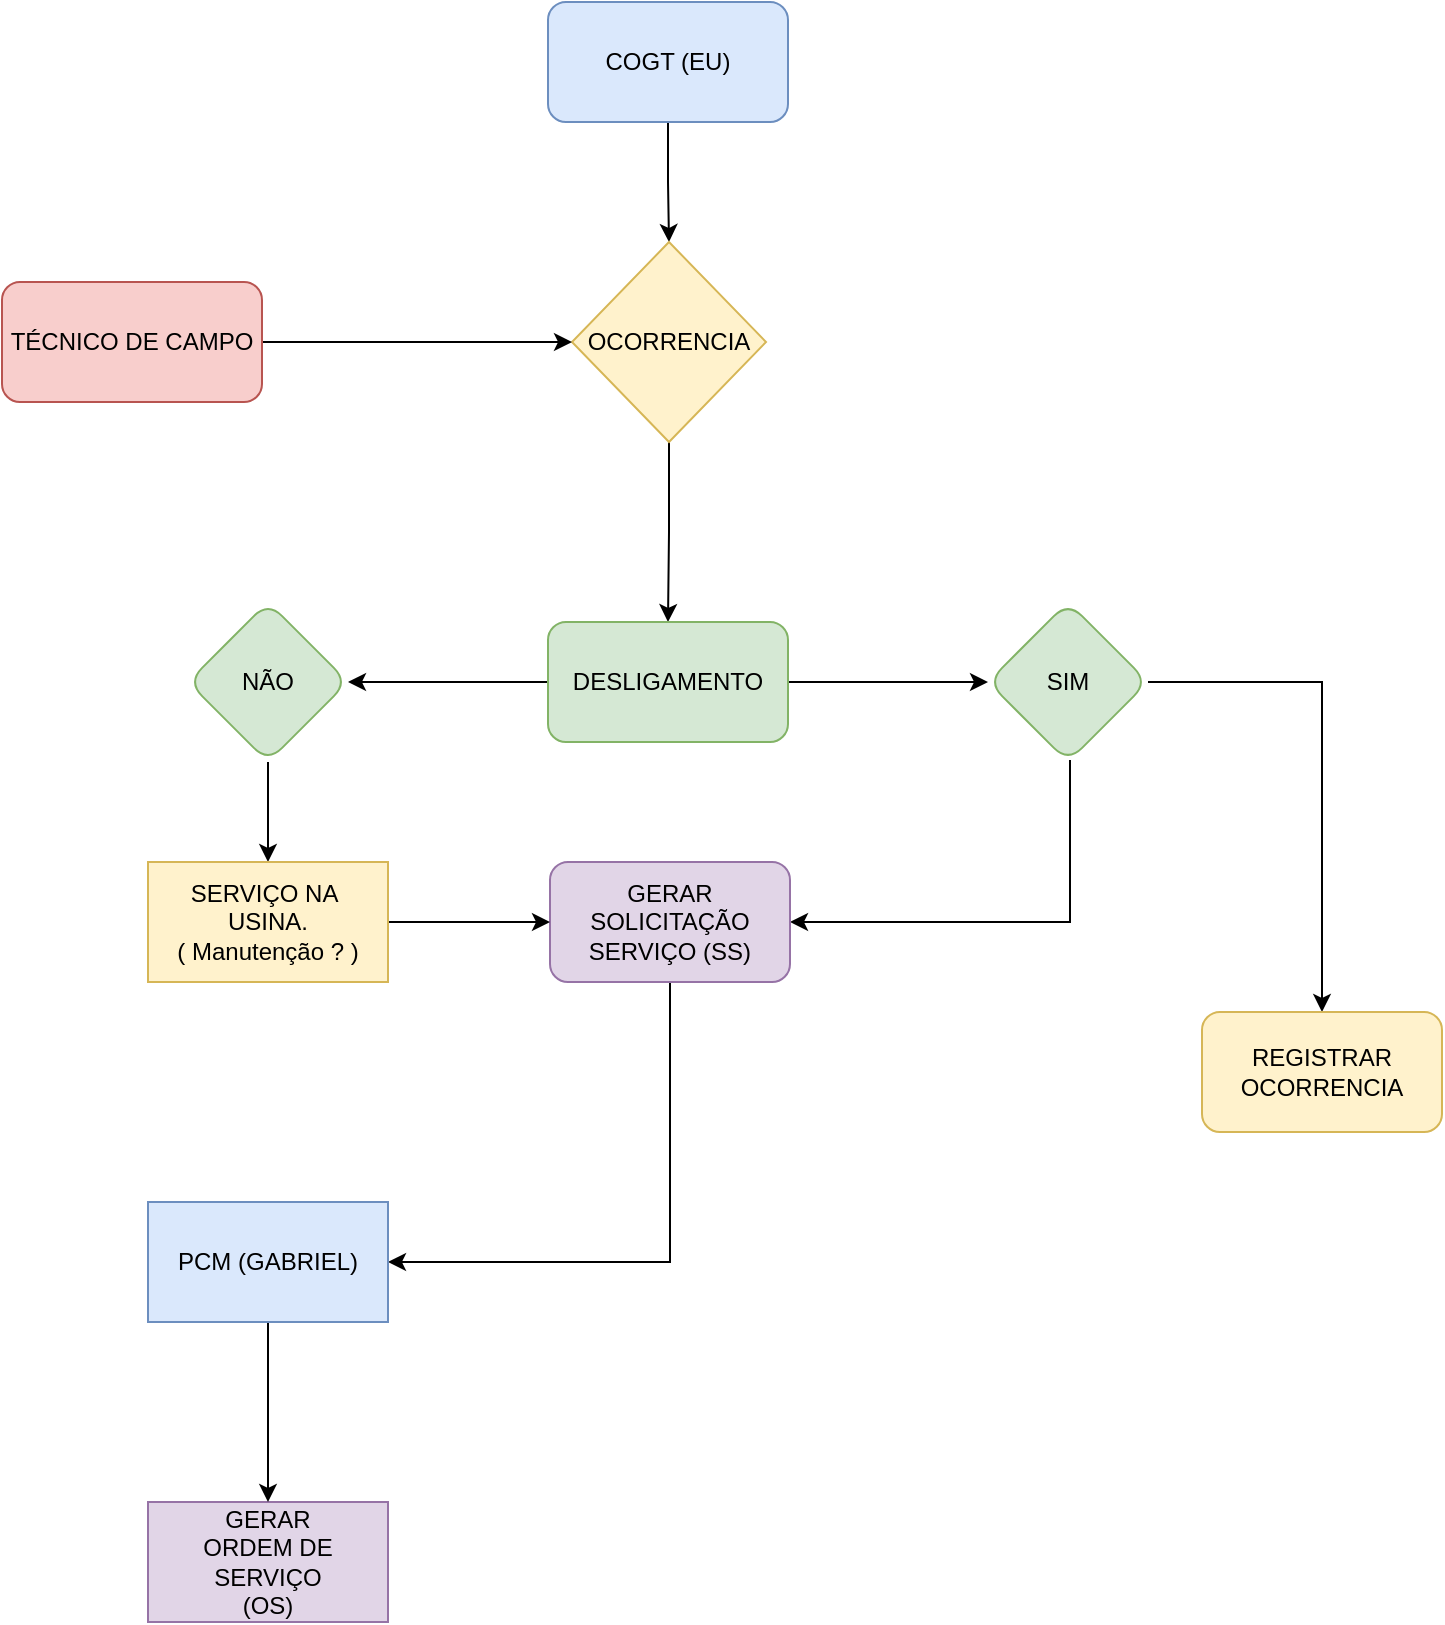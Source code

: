 <mxfile version="22.1.11" type="github">
  <diagram name="Page-1" id="c7558073-3199-34d8-9f00-42111426c3f3">
    <mxGraphModel dx="1687" dy="878" grid="1" gridSize="10" guides="1" tooltips="1" connect="1" arrows="1" fold="1" page="1" pageScale="1" pageWidth="826" pageHeight="1169" background="none" math="0" shadow="0">
      <root>
        <mxCell id="0" />
        <mxCell id="1" parent="0" />
        <mxCell id="RbCD6LQsru_kbWGwT14q-98" style="edgeStyle=orthogonalEdgeStyle;rounded=0;orthogonalLoop=1;jettySize=auto;html=1;entryX=0.5;entryY=0;entryDx=0;entryDy=0;" edge="1" parent="1" source="RbCD6LQsru_kbWGwT14q-96" target="RbCD6LQsru_kbWGwT14q-97">
          <mxGeometry relative="1" as="geometry" />
        </mxCell>
        <mxCell id="RbCD6LQsru_kbWGwT14q-96" value="COGT (EU)" style="rounded=1;whiteSpace=wrap;html=1;fillColor=#dae8fc;strokeColor=#6c8ebf;" vertex="1" parent="1">
          <mxGeometry x="353" y="20" width="120" height="60" as="geometry" />
        </mxCell>
        <mxCell id="RbCD6LQsru_kbWGwT14q-100" style="edgeStyle=orthogonalEdgeStyle;rounded=0;orthogonalLoop=1;jettySize=auto;html=1;entryX=0.5;entryY=0;entryDx=0;entryDy=0;" edge="1" parent="1" source="RbCD6LQsru_kbWGwT14q-97" target="RbCD6LQsru_kbWGwT14q-99">
          <mxGeometry relative="1" as="geometry" />
        </mxCell>
        <mxCell id="RbCD6LQsru_kbWGwT14q-97" value="OCORRENCIA" style="rhombus;whiteSpace=wrap;html=1;fillColor=#fff2cc;strokeColor=#d6b656;" vertex="1" parent="1">
          <mxGeometry x="365" y="140" width="97" height="100" as="geometry" />
        </mxCell>
        <mxCell id="RbCD6LQsru_kbWGwT14q-102" value="" style="edgeStyle=orthogonalEdgeStyle;rounded=0;orthogonalLoop=1;jettySize=auto;html=1;" edge="1" parent="1" source="RbCD6LQsru_kbWGwT14q-99" target="RbCD6LQsru_kbWGwT14q-101">
          <mxGeometry relative="1" as="geometry" />
        </mxCell>
        <mxCell id="RbCD6LQsru_kbWGwT14q-104" value="" style="edgeStyle=orthogonalEdgeStyle;rounded=0;orthogonalLoop=1;jettySize=auto;html=1;" edge="1" parent="1" source="RbCD6LQsru_kbWGwT14q-99" target="RbCD6LQsru_kbWGwT14q-103">
          <mxGeometry relative="1" as="geometry" />
        </mxCell>
        <mxCell id="RbCD6LQsru_kbWGwT14q-99" value="DESLIGAMENTO" style="rounded=1;whiteSpace=wrap;html=1;fillColor=#d5e8d4;strokeColor=#82b366;" vertex="1" parent="1">
          <mxGeometry x="353" y="330" width="120" height="60" as="geometry" />
        </mxCell>
        <mxCell id="RbCD6LQsru_kbWGwT14q-106" style="edgeStyle=orthogonalEdgeStyle;rounded=0;orthogonalLoop=1;jettySize=auto;html=1;entryX=1;entryY=0.5;entryDx=0;entryDy=0;" edge="1" parent="1" source="RbCD6LQsru_kbWGwT14q-101" target="RbCD6LQsru_kbWGwT14q-105">
          <mxGeometry relative="1" as="geometry">
            <mxPoint x="613" y="490" as="targetPoint" />
            <Array as="points">
              <mxPoint x="614" y="480" />
            </Array>
          </mxGeometry>
        </mxCell>
        <mxCell id="RbCD6LQsru_kbWGwT14q-124" style="edgeStyle=orthogonalEdgeStyle;rounded=0;orthogonalLoop=1;jettySize=auto;html=1;" edge="1" parent="1" source="RbCD6LQsru_kbWGwT14q-101" target="RbCD6LQsru_kbWGwT14q-123">
          <mxGeometry relative="1" as="geometry" />
        </mxCell>
        <mxCell id="RbCD6LQsru_kbWGwT14q-101" value="SIM" style="rhombus;whiteSpace=wrap;html=1;fillColor=#d5e8d4;strokeColor=#82b366;rounded=1;" vertex="1" parent="1">
          <mxGeometry x="573" y="320" width="80" height="80" as="geometry" />
        </mxCell>
        <mxCell id="RbCD6LQsru_kbWGwT14q-110" style="edgeStyle=orthogonalEdgeStyle;rounded=0;orthogonalLoop=1;jettySize=auto;html=1;entryX=0.5;entryY=0;entryDx=0;entryDy=0;" edge="1" parent="1" source="RbCD6LQsru_kbWGwT14q-103" target="RbCD6LQsru_kbWGwT14q-109">
          <mxGeometry relative="1" as="geometry" />
        </mxCell>
        <mxCell id="RbCD6LQsru_kbWGwT14q-103" value="NÃO" style="rhombus;whiteSpace=wrap;html=1;fillColor=#d5e8d4;strokeColor=#82b366;rounded=1;" vertex="1" parent="1">
          <mxGeometry x="173" y="320" width="80" height="80" as="geometry" />
        </mxCell>
        <mxCell id="RbCD6LQsru_kbWGwT14q-121" style="edgeStyle=orthogonalEdgeStyle;rounded=0;orthogonalLoop=1;jettySize=auto;html=1;entryX=1;entryY=0.5;entryDx=0;entryDy=0;" edge="1" parent="1" source="RbCD6LQsru_kbWGwT14q-105" target="RbCD6LQsru_kbWGwT14q-116">
          <mxGeometry relative="1" as="geometry">
            <Array as="points">
              <mxPoint x="414" y="650" />
            </Array>
          </mxGeometry>
        </mxCell>
        <mxCell id="RbCD6LQsru_kbWGwT14q-105" value="GERAR&lt;br&gt;SOLICITAÇÃO&lt;br&gt;SERVIÇO (SS)" style="rounded=1;whiteSpace=wrap;html=1;fillColor=#e1d5e7;strokeColor=#9673a6;" vertex="1" parent="1">
          <mxGeometry x="354" y="450" width="120" height="60" as="geometry" />
        </mxCell>
        <mxCell id="RbCD6LQsru_kbWGwT14q-111" style="edgeStyle=orthogonalEdgeStyle;rounded=0;orthogonalLoop=1;jettySize=auto;html=1;entryX=0;entryY=0.5;entryDx=0;entryDy=0;" edge="1" parent="1" source="RbCD6LQsru_kbWGwT14q-109" target="RbCD6LQsru_kbWGwT14q-105">
          <mxGeometry relative="1" as="geometry" />
        </mxCell>
        <mxCell id="RbCD6LQsru_kbWGwT14q-109" value="SERVIÇO NA&amp;nbsp;&lt;br&gt;USINA.&lt;br&gt;( Manutenção ? )" style="whiteSpace=wrap;html=1;fillColor=#fff2cc;strokeColor=#d6b656;" vertex="1" parent="1">
          <mxGeometry x="153" y="450" width="120" height="60" as="geometry" />
        </mxCell>
        <mxCell id="RbCD6LQsru_kbWGwT14q-113" style="edgeStyle=orthogonalEdgeStyle;rounded=0;orthogonalLoop=1;jettySize=auto;html=1;entryX=0;entryY=0.5;entryDx=0;entryDy=0;" edge="1" parent="1" source="RbCD6LQsru_kbWGwT14q-112" target="RbCD6LQsru_kbWGwT14q-97">
          <mxGeometry relative="1" as="geometry">
            <mxPoint x="360" y="190" as="targetPoint" />
          </mxGeometry>
        </mxCell>
        <mxCell id="RbCD6LQsru_kbWGwT14q-112" value="TÉCNICO DE CAMPO" style="rounded=1;whiteSpace=wrap;html=1;fillColor=#f8cecc;strokeColor=#b85450;" vertex="1" parent="1">
          <mxGeometry x="80" y="160" width="130" height="60" as="geometry" />
        </mxCell>
        <mxCell id="RbCD6LQsru_kbWGwT14q-114" value="GERAR&lt;br&gt;ORDEM DE SERVIÇO&lt;br&gt;(OS)" style="whiteSpace=wrap;html=1;fillColor=#e1d5e7;strokeColor=#9673a6;" vertex="1" parent="1">
          <mxGeometry x="153" y="770" width="120" height="60" as="geometry" />
        </mxCell>
        <mxCell id="RbCD6LQsru_kbWGwT14q-119" style="edgeStyle=orthogonalEdgeStyle;rounded=0;orthogonalLoop=1;jettySize=auto;html=1;entryX=0.5;entryY=0;entryDx=0;entryDy=0;" edge="1" parent="1" source="RbCD6LQsru_kbWGwT14q-116" target="RbCD6LQsru_kbWGwT14q-114">
          <mxGeometry relative="1" as="geometry" />
        </mxCell>
        <mxCell id="RbCD6LQsru_kbWGwT14q-116" value="PCM (GABRIEL)" style="whiteSpace=wrap;html=1;fillColor=#dae8fc;strokeColor=#6c8ebf;" vertex="1" parent="1">
          <mxGeometry x="153" y="620" width="120" height="60" as="geometry" />
        </mxCell>
        <mxCell id="RbCD6LQsru_kbWGwT14q-123" value="REGISTRAR OCORRENCIA" style="rounded=1;whiteSpace=wrap;html=1;fillColor=#fff2cc;strokeColor=#d6b656;" vertex="1" parent="1">
          <mxGeometry x="680" y="525" width="120" height="60" as="geometry" />
        </mxCell>
      </root>
    </mxGraphModel>
  </diagram>
</mxfile>

